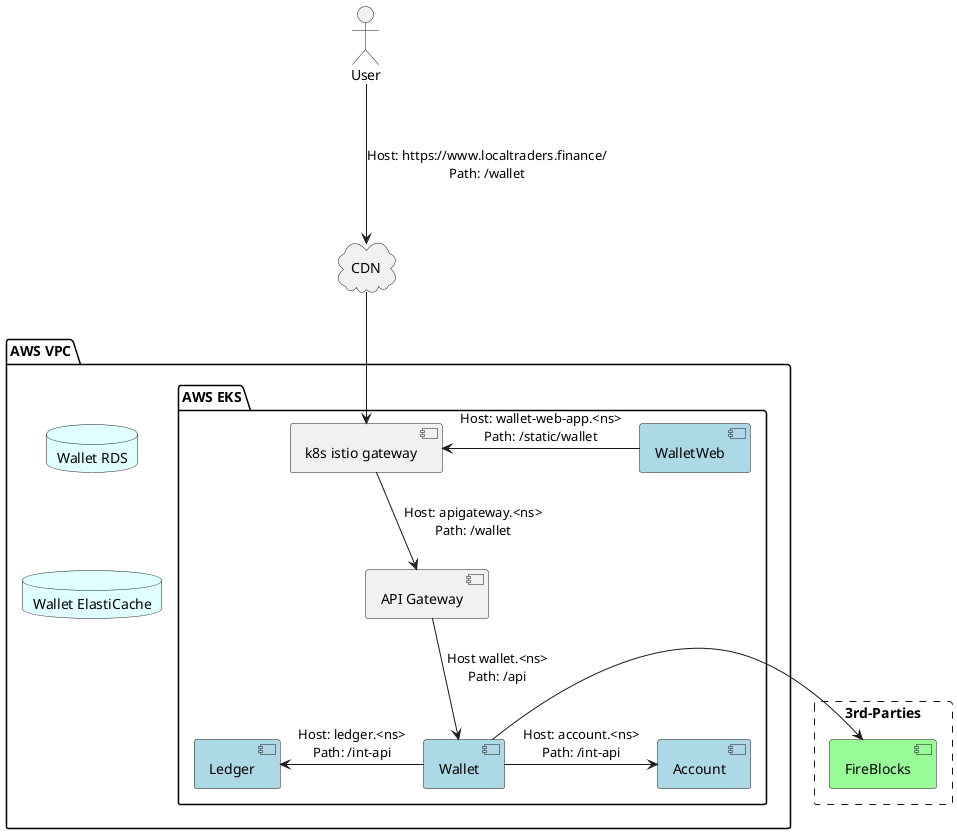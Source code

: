 @startuml


:User: as u

rectangle "3rd-Parties" #line.dashed {
    component "FireBlocks" as f #palegreen
}

cloud "CDN" as cdn

u --down-> cdn: Host: https://www.localtraders.finance/\nPath: /wallet

package "AWS VPC" {
    database "Wallet RDS" as wallet_db #LightCyan
    database "Wallet ElastiCache" as wallet_cache #LightCyan

    package "AWS EKS" {
        component "k8s istio gateway" as istio
        component "API Gateway" as apigw
        component "Wallet" as wallet #LightBlue
        component "WalletWeb" as walletwebapp #LightBlue
        component "Ledger" as ledger #LightBlue
        component "Account" as account #LightBlue
    }
}

cdn -down-> istio
istio -down-> apigw: "Host: apigateway.<ns>\nPath: /wallet"
apigw -down->wallet: "Host wallet.<ns>\nPath: /api"

walletwebapp -left-> istio: "Host: wallet-web-app.<ns>\nPath: /static/wallet"
wallet -left-> ledger: "Host: ledger.<ns>\nPath: /int-api"
wallet -> account: "Host: account.<ns>\nPath: /int-api"
wallet -left-> f

' small hack to hame boxies vertical order
wallet_db .. wallet_cache #white

@enduml